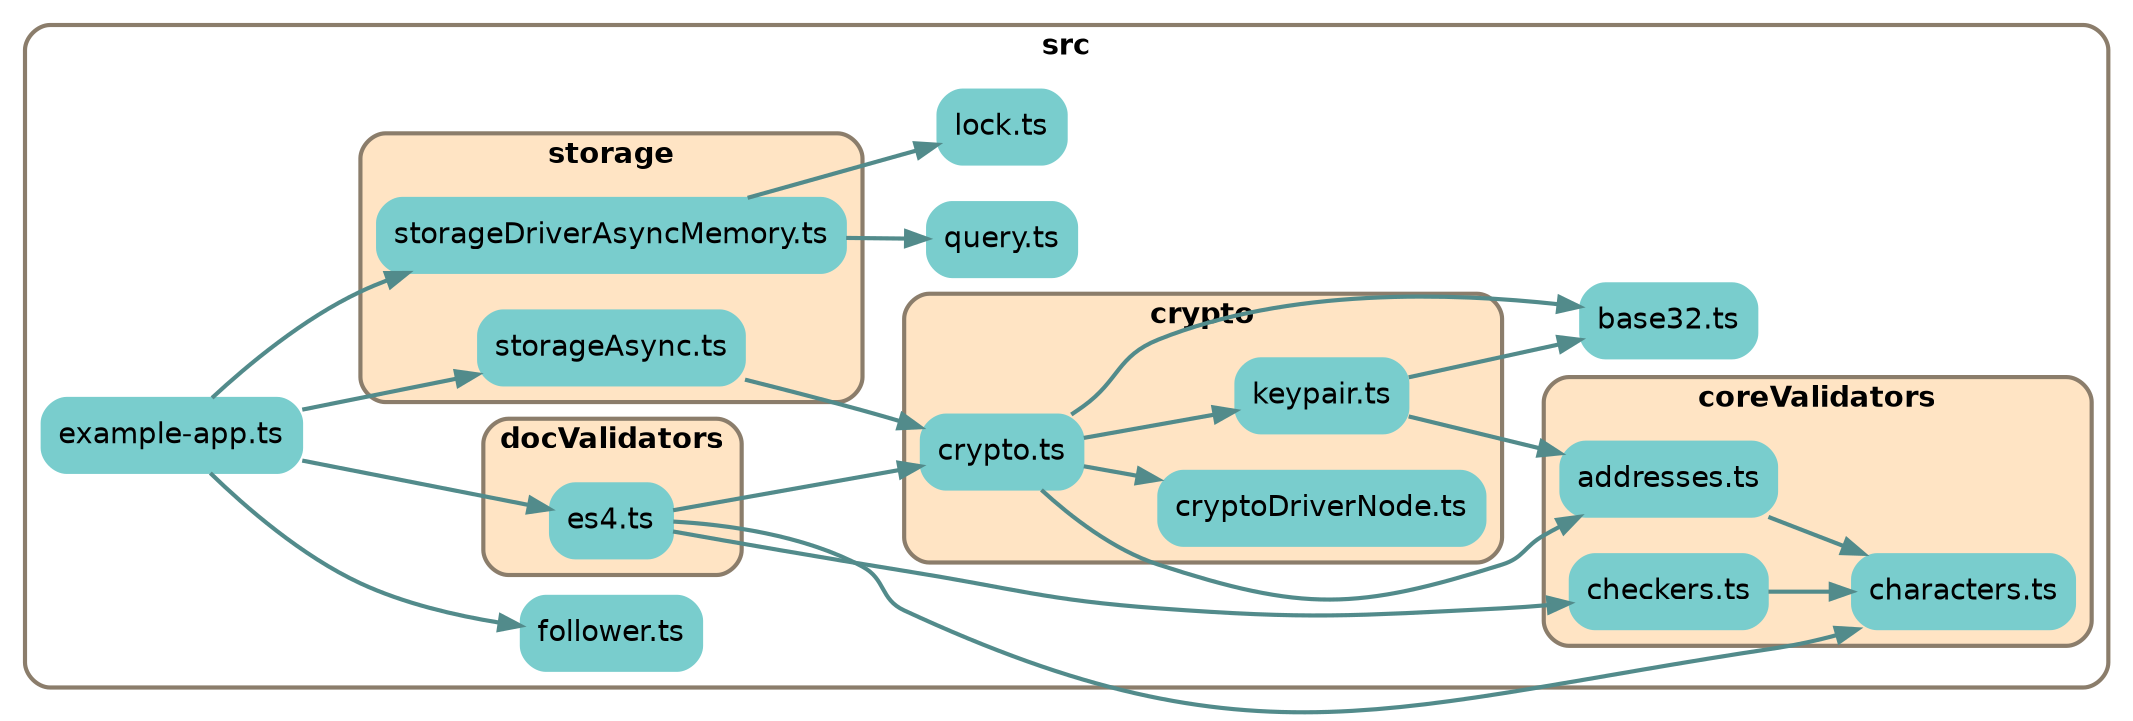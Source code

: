 
digraph G {
    //splines=line;
    //splines=polyline;
    splines=true;
    rankdir=LR;
    //newrank=true;
    compound=true;
    graph [fontname = "helvetica"];  // dpi=72
    node [fontname = "helvetica"];
    edge [fontname = "helvetica"];
    
    // files in their folder clusters

    subgraph cluster1213819692 {
        label=<<b>src</b>>;
        style="rounded";
        color=bisque4;
        penwidth=2;
                    
        "src/base32.ts" [label="base32.ts", shape=rectangle; style="rounded,filled"; color=darkslategray3];
        "src/example-app.ts" [label="example-app.ts", shape=rectangle; style="rounded,filled"; color=darkslategray3];
        "src/follower.ts" [label="follower.ts", shape=rectangle; style="rounded,filled"; color=darkslategray3];
        "src/lock.ts" [label="lock.ts", shape=rectangle; style="rounded,filled"; color=darkslategray3];
        "src/query.ts" [label="query.ts", shape=rectangle; style="rounded,filled"; color=darkslategray3];

        subgraph cluster6146050023 {
            label=<<b>coreValidators</b>>;
            style="rounded,filled";
            fillcolor=bisque;
            color=bisque4;
            penwidth=2;
                    
            "src/coreValidators/addresses.ts" [label="addresses.ts", shape=rectangle; style="rounded,filled"; color=darkslategray3];
            "src/coreValidators/characters.ts" [label="characters.ts", shape=rectangle; style="rounded,filled"; color=darkslategray3];
            "src/coreValidators/checkers.ts" [label="checkers.ts", shape=rectangle; style="rounded,filled"; color=darkslategray3];
        }

        subgraph cluster9384834104 {
            label=<<b>crypto</b>>;
            style="rounded,filled";
            fillcolor=bisque;
            color=bisque4;
            penwidth=2;
                    
            "src/crypto/crypto.ts" [label="crypto.ts", shape=rectangle; style="rounded,filled"; color=darkslategray3];
            "src/crypto/cryptoDriverNode.ts" [label="cryptoDriverNode.ts", shape=rectangle; style="rounded,filled"; color=darkslategray3];
            "src/crypto/keypair.ts" [label="keypair.ts", shape=rectangle; style="rounded,filled"; color=darkslategray3];
        }

        subgraph cluster7505569071 {
            label=<<b>docValidators</b>>;
            style="rounded,filled";
            fillcolor=bisque;
            color=bisque4;
            penwidth=2;
                    
            "src/docValidators/es4.ts" [label="es4.ts", shape=rectangle; style="rounded,filled"; color=darkslategray3];
        }

        subgraph cluster1255015210 {
            label=<<b>storage</b>>;
            style="rounded,filled";
            fillcolor=bisque;
            color=bisque4;
            penwidth=2;
                    
            "src/storage/storageAsync.ts" [label="storageAsync.ts", shape=rectangle; style="rounded,filled"; color=darkslategray3];
            "src/storage/storageDriverAsyncMemory.ts" [label="storageDriverAsyncMemory.ts", shape=rectangle; style="rounded,filled"; color=darkslategray3];
        }
    }

    // edges between files
    "src/coreValidators/addresses.ts" -> "src/coreValidators/characters.ts" [penwidth=2; color=darkslategray4];
    "src/coreValidators/checkers.ts" -> "src/coreValidators/characters.ts" [penwidth=2; color=darkslategray4];
    "src/crypto/crypto.ts" -> "src/crypto/cryptoDriverNode.ts" [penwidth=2; color=darkslategray4];
    "src/crypto/crypto.ts" -> "src/base32.ts" [penwidth=2; color=darkslategray4];
    "src/crypto/crypto.ts" -> "src/crypto/keypair.ts" [penwidth=2; color=darkslategray4];
    "src/crypto/crypto.ts" -> "src/coreValidators/addresses.ts" [penwidth=2; color=darkslategray4];
    "src/crypto/keypair.ts" -> "src/base32.ts" [penwidth=2; color=darkslategray4];
    "src/crypto/keypair.ts" -> "src/coreValidators/addresses.ts" [penwidth=2; color=darkslategray4];
    "src/docValidators/es4.ts" -> "src/coreValidators/characters.ts" [penwidth=2; color=darkslategray4];
    "src/docValidators/es4.ts" -> "src/coreValidators/checkers.ts" [penwidth=2; color=darkslategray4];
    "src/docValidators/es4.ts" -> "src/crypto/crypto.ts" [penwidth=2; color=darkslategray4];
    "src/example-app.ts" -> "src/docValidators/es4.ts" [penwidth=2; color=darkslategray4];
    "src/example-app.ts" -> "src/storage/storageDriverAsyncMemory.ts" [penwidth=2; color=darkslategray4];
    "src/example-app.ts" -> "src/storage/storageAsync.ts" [penwidth=2; color=darkslategray4];
    "src/example-app.ts" -> "src/follower.ts" [penwidth=2; color=darkslategray4];
    "src/storage/storageAsync.ts" -> "src/crypto/crypto.ts" [penwidth=2; color=darkslategray4];
    "src/storage/storageDriverAsyncMemory.ts" -> "src/query.ts" [penwidth=2; color=darkslategray4];
    "src/storage/storageDriverAsyncMemory.ts" -> "src/lock.ts" [penwidth=2; color=darkslategray4];

}
